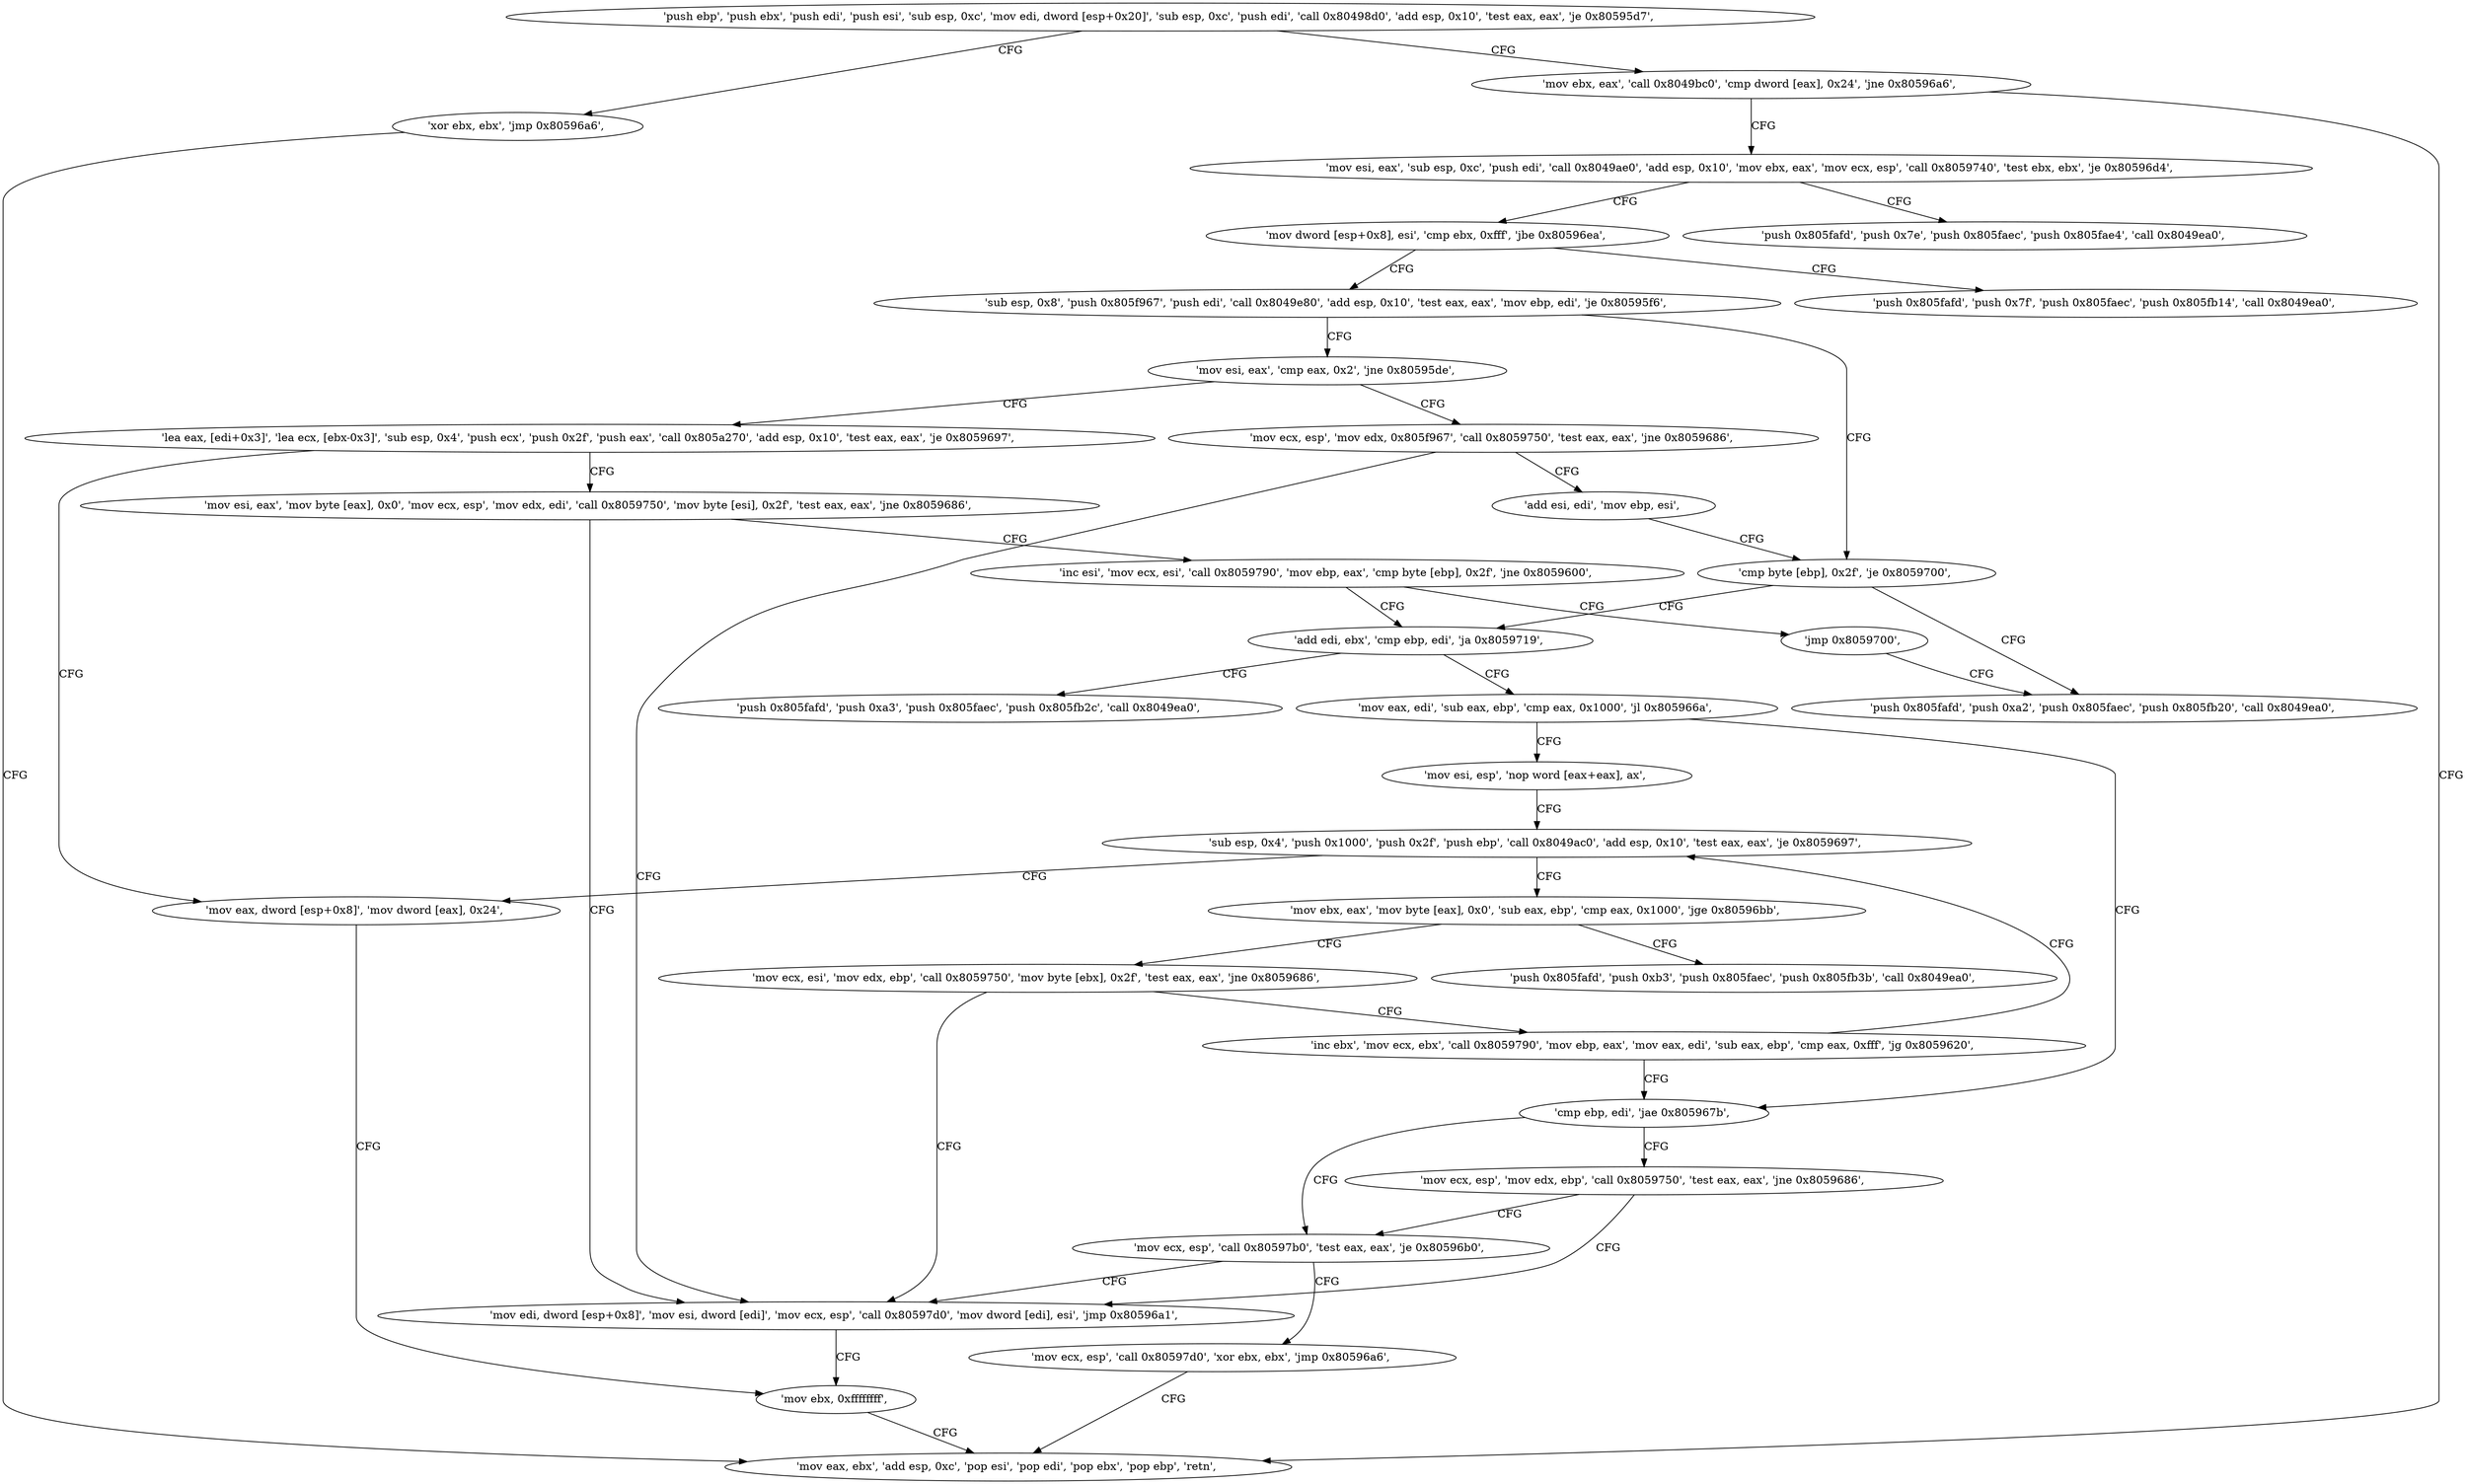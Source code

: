 digraph "func" {
"134583568" [label = "'push ebp', 'push ebx', 'push edi', 'push esi', 'sub esp, 0xc', 'mov edi, dword [esp+0x20]', 'sub esp, 0xc', 'push edi', 'call 0x80498d0', 'add esp, 0x10', 'test eax, eax', 'je 0x80595d7', " ]
"134583767" [label = "'xor ebx, ebx', 'jmp 0x80596a6', " ]
"134583599" [label = "'mov ebx, eax', 'call 0x8049bc0', 'cmp dword [eax], 0x24', 'jne 0x80596a6', " ]
"134583974" [label = "'mov eax, ebx', 'add esp, 0xc', 'pop esi', 'pop edi', 'pop ebx', 'pop ebp', 'retn', " ]
"134583615" [label = "'mov esi, eax', 'sub esp, 0xc', 'push edi', 'call 0x8049ae0', 'add esp, 0x10', 'mov ebx, eax', 'mov ecx, esp', 'call 0x8059740', 'test ebx, ebx', 'je 0x80596d4', " ]
"134584020" [label = "'push 0x805fafd', 'push 0x7e', 'push 0x805faec', 'push 0x805fae4', 'call 0x8049ea0', " ]
"134583646" [label = "'mov dword [esp+0x8], esi', 'cmp ebx, 0xfff', 'jbe 0x80596ea', " ]
"134584042" [label = "'push 0x805fafd', 'push 0x7f', 'push 0x805faec', 'push 0x805fb14', 'call 0x8049ea0', " ]
"134583662" [label = "'sub esp, 0x8', 'push 0x805f967', 'push edi', 'call 0x8049e80', 'add esp, 0x10', 'test eax, eax', 'mov ebp, edi', 'je 0x80595f6', " ]
"134583798" [label = "'cmp byte [ebp], 0x2f', 'je 0x8059700', " ]
"134583685" [label = "'mov esi, eax', 'cmp eax, 0x2', 'jne 0x80595de', " ]
"134584064" [label = "'push 0x805fafd', 'push 0xa2', 'push 0x805faec', 'push 0x805fb20', 'call 0x8049ea0', " ]
"134583808" [label = "'add edi, ebx', 'cmp ebp, edi', 'ja 0x8059719', " ]
"134583774" [label = "'mov ecx, esp', 'mov edx, 0x805f967', 'call 0x8059750', 'test eax, eax', 'jne 0x8059686', " ]
"134583692" [label = "'lea eax, [edi+0x3]', 'lea ecx, [ebx-0x3]', 'sub esp, 0x4', 'push ecx', 'push 0x2f', 'push eax', 'call 0x805a270', 'add esp, 0x10', 'test eax, eax', 'je 0x8059697', " ]
"134584089" [label = "'push 0x805fafd', 'push 0xa3', 'push 0x805faec', 'push 0x805fb2c', 'call 0x8049ea0', " ]
"134583818" [label = "'mov eax, edi', 'sub eax, ebp', 'cmp eax, 0x1000', 'jl 0x805966a', " ]
"134583942" [label = "'mov edi, dword [esp+0x8]', 'mov esi, dword [edi]', 'mov ecx, esp', 'call 0x80597d0', 'mov dword [edi], esi', 'jmp 0x80596a1', " ]
"134583794" [label = "'add esi, edi', 'mov ebp, esi', " ]
"134583959" [label = "'mov eax, dword [esp+0x8]', 'mov dword [eax], 0x24', " ]
"134583721" [label = "'mov esi, eax', 'mov byte [eax], 0x0', 'mov ecx, esp', 'mov edx, edi', 'call 0x8059750', 'mov byte [esi], 0x2f', 'test eax, eax', 'jne 0x8059686', " ]
"134583914" [label = "'cmp ebp, edi', 'jae 0x805967b', " ]
"134583829" [label = "'mov esi, esp', 'nop word [eax+eax], ax', " ]
"134583969" [label = "'mov ebx, 0xffffffff', " ]
"134583746" [label = "'inc esi', 'mov ecx, esi', 'call 0x8059790', 'mov ebp, eax', 'cmp byte [ebp], 0x2f', 'jne 0x8059600', " ]
"134583931" [label = "'mov ecx, esp', 'call 0x80597b0', 'test eax, eax', 'je 0x80596b0', " ]
"134583918" [label = "'mov ecx, esp', 'mov edx, ebp', 'call 0x8059750', 'test eax, eax', 'jne 0x8059686', " ]
"134583840" [label = "'sub esp, 0x4', 'push 0x1000', 'push 0x2f', 'push ebp', 'call 0x8049ac0', 'add esp, 0x10', 'test eax, eax', 'je 0x8059697', " ]
"134583762" [label = "'jmp 0x8059700', " ]
"134583984" [label = "'mov ecx, esp', 'call 0x80597d0', 'xor ebx, ebx', 'jmp 0x80596a6', " ]
"134583863" [label = "'mov ebx, eax', 'mov byte [eax], 0x0', 'sub eax, ebp', 'cmp eax, 0x1000', 'jge 0x80596bb', " ]
"134583995" [label = "'push 0x805fafd', 'push 0xb3', 'push 0x805faec', 'push 0x805fb3b', 'call 0x8049ea0', " ]
"134583877" [label = "'mov ecx, esi', 'mov edx, ebp', 'call 0x8059750', 'mov byte [ebx], 0x2f', 'test eax, eax', 'jne 0x8059686', " ]
"134583893" [label = "'inc ebx', 'mov ecx, ebx', 'call 0x8059790', 'mov ebp, eax', 'mov eax, edi', 'sub eax, ebp', 'cmp eax, 0xfff', 'jg 0x8059620', " ]
"134583568" -> "134583767" [ label = "CFG" ]
"134583568" -> "134583599" [ label = "CFG" ]
"134583767" -> "134583974" [ label = "CFG" ]
"134583599" -> "134583974" [ label = "CFG" ]
"134583599" -> "134583615" [ label = "CFG" ]
"134583615" -> "134584020" [ label = "CFG" ]
"134583615" -> "134583646" [ label = "CFG" ]
"134583646" -> "134584042" [ label = "CFG" ]
"134583646" -> "134583662" [ label = "CFG" ]
"134583662" -> "134583798" [ label = "CFG" ]
"134583662" -> "134583685" [ label = "CFG" ]
"134583798" -> "134584064" [ label = "CFG" ]
"134583798" -> "134583808" [ label = "CFG" ]
"134583685" -> "134583774" [ label = "CFG" ]
"134583685" -> "134583692" [ label = "CFG" ]
"134583808" -> "134584089" [ label = "CFG" ]
"134583808" -> "134583818" [ label = "CFG" ]
"134583774" -> "134583942" [ label = "CFG" ]
"134583774" -> "134583794" [ label = "CFG" ]
"134583692" -> "134583959" [ label = "CFG" ]
"134583692" -> "134583721" [ label = "CFG" ]
"134583818" -> "134583914" [ label = "CFG" ]
"134583818" -> "134583829" [ label = "CFG" ]
"134583942" -> "134583969" [ label = "CFG" ]
"134583794" -> "134583798" [ label = "CFG" ]
"134583959" -> "134583969" [ label = "CFG" ]
"134583721" -> "134583942" [ label = "CFG" ]
"134583721" -> "134583746" [ label = "CFG" ]
"134583914" -> "134583931" [ label = "CFG" ]
"134583914" -> "134583918" [ label = "CFG" ]
"134583829" -> "134583840" [ label = "CFG" ]
"134583969" -> "134583974" [ label = "CFG" ]
"134583746" -> "134583808" [ label = "CFG" ]
"134583746" -> "134583762" [ label = "CFG" ]
"134583931" -> "134583984" [ label = "CFG" ]
"134583931" -> "134583942" [ label = "CFG" ]
"134583918" -> "134583942" [ label = "CFG" ]
"134583918" -> "134583931" [ label = "CFG" ]
"134583840" -> "134583959" [ label = "CFG" ]
"134583840" -> "134583863" [ label = "CFG" ]
"134583762" -> "134584064" [ label = "CFG" ]
"134583984" -> "134583974" [ label = "CFG" ]
"134583863" -> "134583995" [ label = "CFG" ]
"134583863" -> "134583877" [ label = "CFG" ]
"134583877" -> "134583942" [ label = "CFG" ]
"134583877" -> "134583893" [ label = "CFG" ]
"134583893" -> "134583840" [ label = "CFG" ]
"134583893" -> "134583914" [ label = "CFG" ]
}
